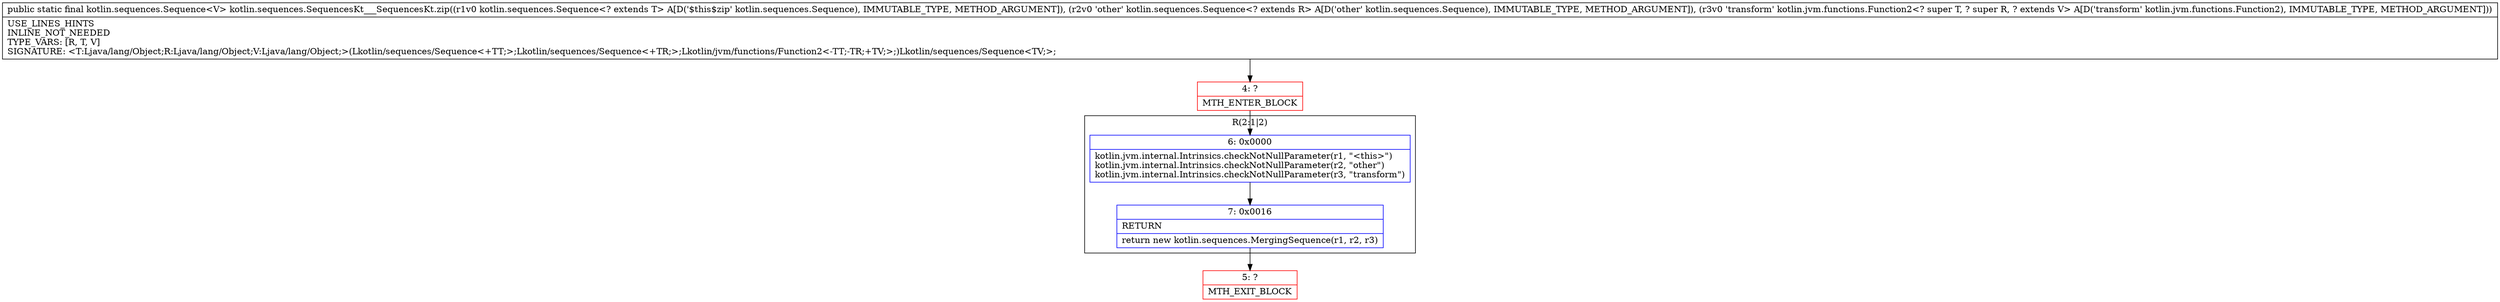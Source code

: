 digraph "CFG forkotlin.sequences.SequencesKt___SequencesKt.zip(Lkotlin\/sequences\/Sequence;Lkotlin\/sequences\/Sequence;Lkotlin\/jvm\/functions\/Function2;)Lkotlin\/sequences\/Sequence;" {
subgraph cluster_Region_1094122909 {
label = "R(2:1|2)";
node [shape=record,color=blue];
Node_6 [shape=record,label="{6\:\ 0x0000|kotlin.jvm.internal.Intrinsics.checkNotNullParameter(r1, \"\<this\>\")\lkotlin.jvm.internal.Intrinsics.checkNotNullParameter(r2, \"other\")\lkotlin.jvm.internal.Intrinsics.checkNotNullParameter(r3, \"transform\")\l}"];
Node_7 [shape=record,label="{7\:\ 0x0016|RETURN\l|return new kotlin.sequences.MergingSequence(r1, r2, r3)\l}"];
}
Node_4 [shape=record,color=red,label="{4\:\ ?|MTH_ENTER_BLOCK\l}"];
Node_5 [shape=record,color=red,label="{5\:\ ?|MTH_EXIT_BLOCK\l}"];
MethodNode[shape=record,label="{public static final kotlin.sequences.Sequence\<V\> kotlin.sequences.SequencesKt___SequencesKt.zip((r1v0 kotlin.sequences.Sequence\<? extends T\> A[D('$this$zip' kotlin.sequences.Sequence), IMMUTABLE_TYPE, METHOD_ARGUMENT]), (r2v0 'other' kotlin.sequences.Sequence\<? extends R\> A[D('other' kotlin.sequences.Sequence), IMMUTABLE_TYPE, METHOD_ARGUMENT]), (r3v0 'transform' kotlin.jvm.functions.Function2\<? super T, ? super R, ? extends V\> A[D('transform' kotlin.jvm.functions.Function2), IMMUTABLE_TYPE, METHOD_ARGUMENT]))  | USE_LINES_HINTS\lINLINE_NOT_NEEDED\lTYPE_VARS: [R, T, V]\lSIGNATURE: \<T:Ljava\/lang\/Object;R:Ljava\/lang\/Object;V:Ljava\/lang\/Object;\>(Lkotlin\/sequences\/Sequence\<+TT;\>;Lkotlin\/sequences\/Sequence\<+TR;\>;Lkotlin\/jvm\/functions\/Function2\<\-TT;\-TR;+TV;\>;)Lkotlin\/sequences\/Sequence\<TV;\>;\l}"];
MethodNode -> Node_4;Node_6 -> Node_7;
Node_7 -> Node_5;
Node_4 -> Node_6;
}

